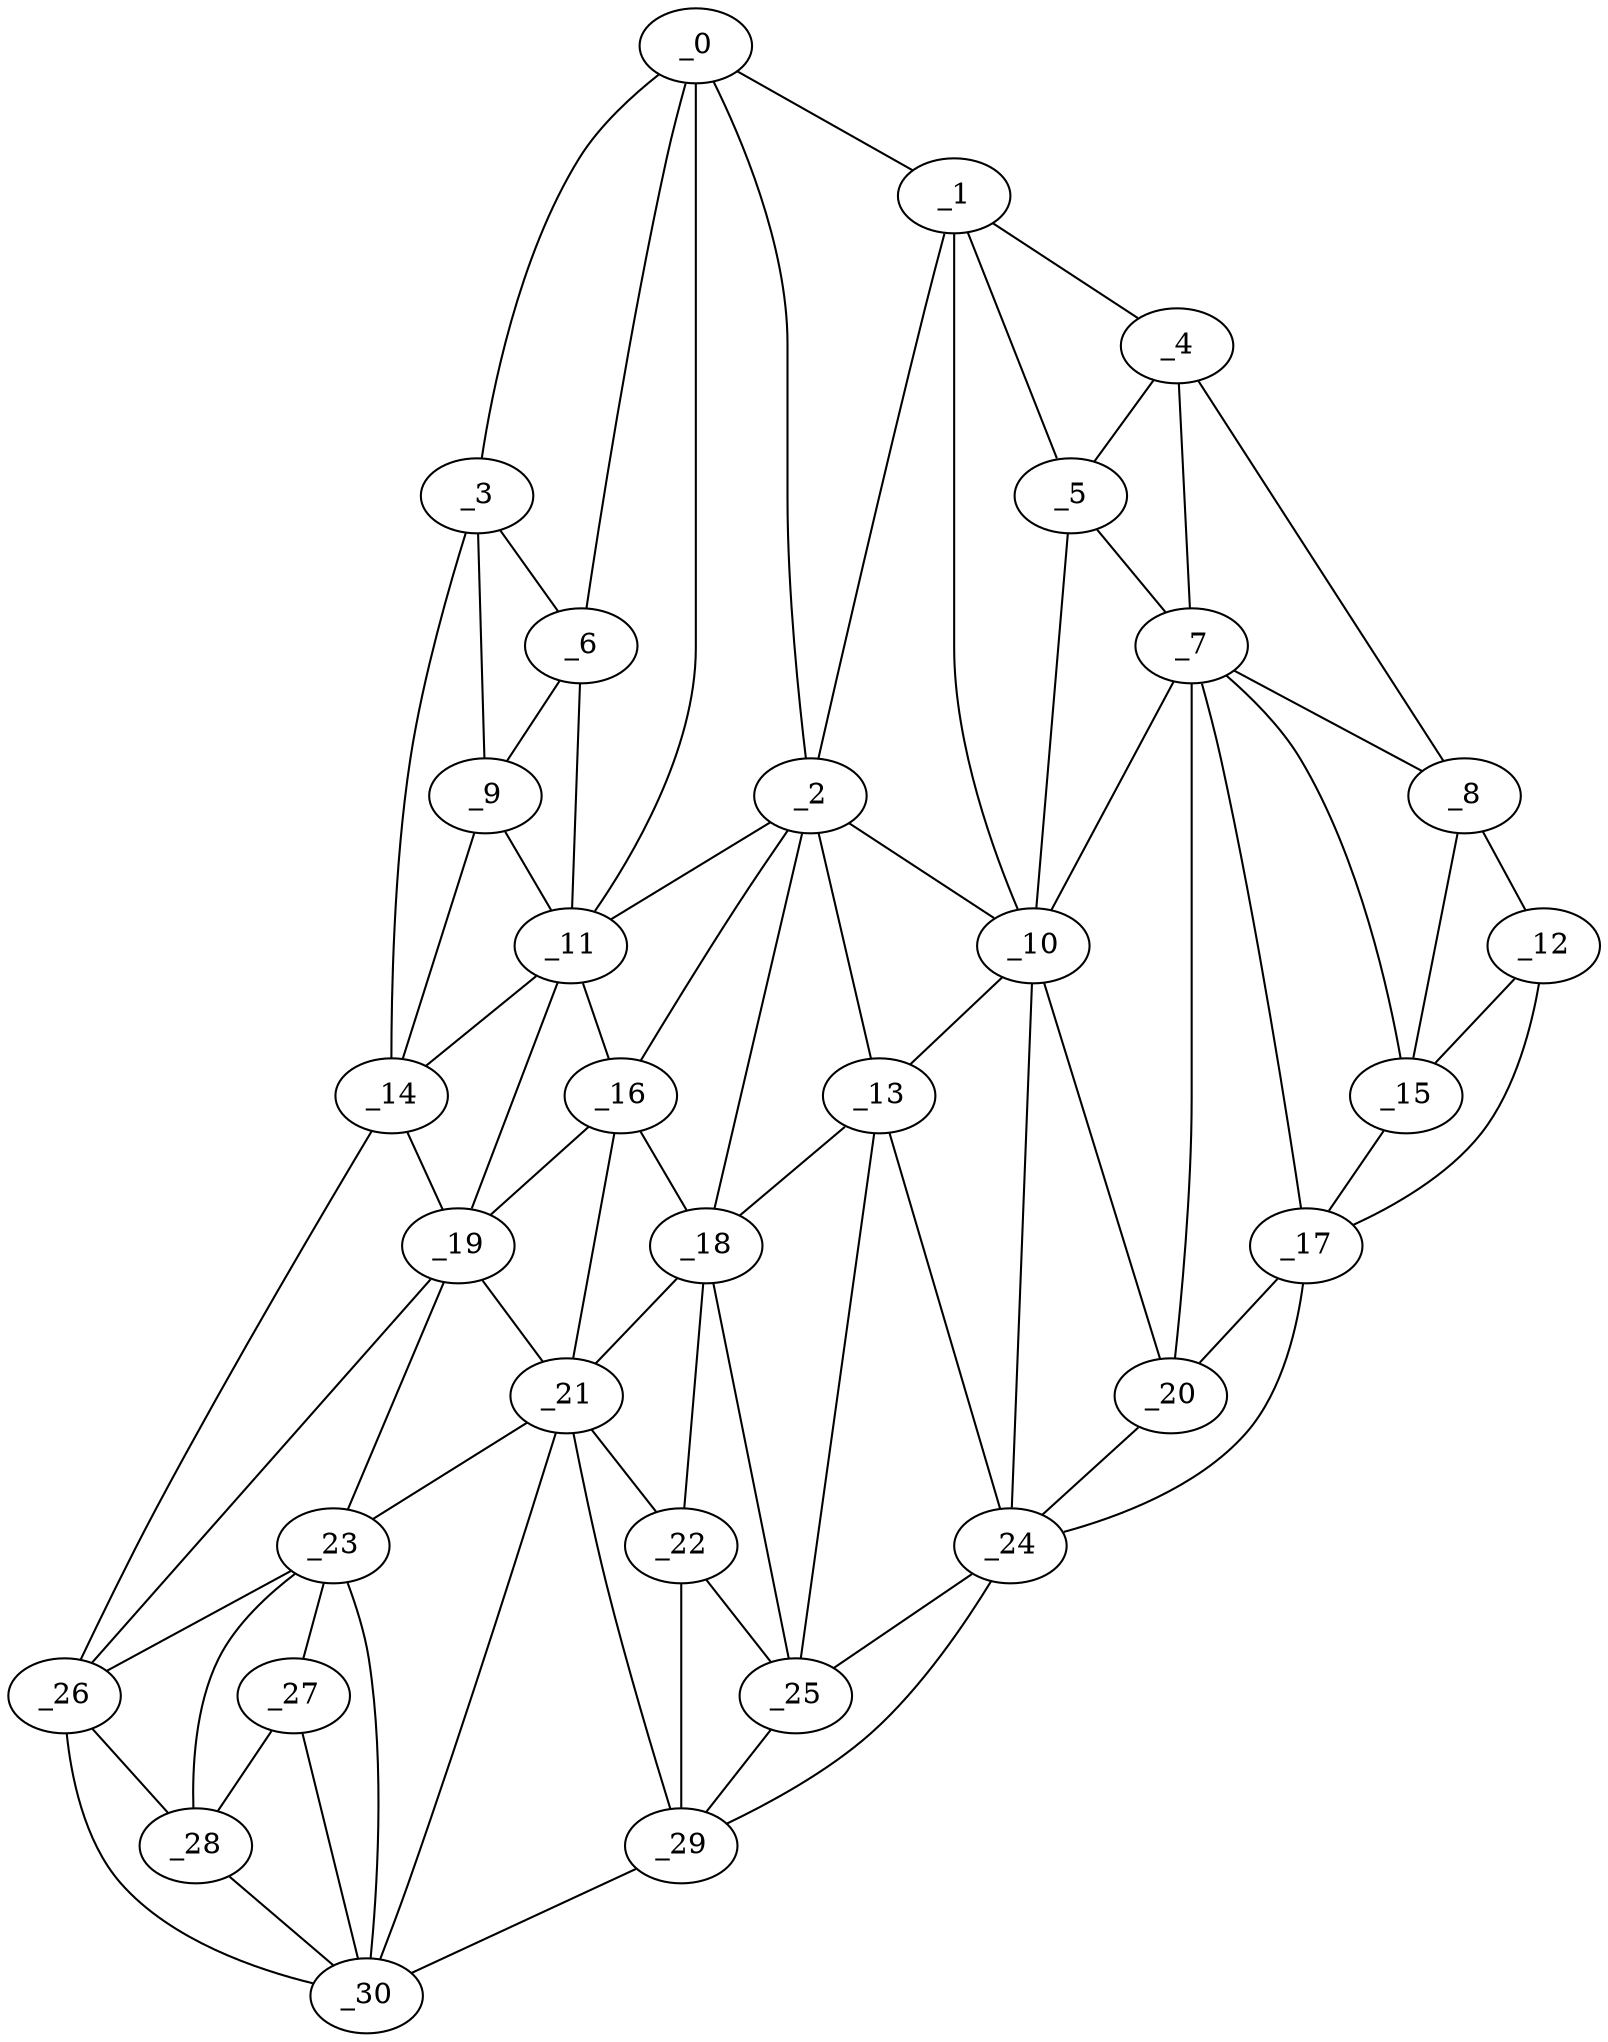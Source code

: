graph "obj93__330.gxl" {
	_0	 [x=37,
		y=9];
	_1	 [x=49,
		y=83];
	_0 -- _1	 [valence=1];
	_2	 [x=51,
		y=74];
	_0 -- _2	 [valence=2];
	_3	 [x=53,
		y=3];
	_0 -- _3	 [valence=1];
	_6	 [x=58,
		y=13];
	_0 -- _6	 [valence=1];
	_11	 [x=67,
		y=21];
	_0 -- _11	 [valence=2];
	_1 -- _2	 [valence=2];
	_4	 [x=54,
		y=106];
	_1 -- _4	 [valence=1];
	_5	 [x=57,
		y=94];
	_1 -- _5	 [valence=1];
	_10	 [x=66,
		y=80];
	_1 -- _10	 [valence=2];
	_2 -- _10	 [valence=2];
	_2 -- _11	 [valence=1];
	_13	 [x=70,
		y=69];
	_2 -- _13	 [valence=1];
	_16	 [x=74,
		y=28];
	_2 -- _16	 [valence=2];
	_18	 [x=79,
		y=53];
	_2 -- _18	 [valence=1];
	_3 -- _6	 [valence=2];
	_9	 [x=66,
		y=11];
	_3 -- _9	 [valence=2];
	_14	 [x=71,
		y=4];
	_3 -- _14	 [valence=1];
	_4 -- _5	 [valence=2];
	_7	 [x=62,
		y=99];
	_4 -- _7	 [valence=1];
	_8	 [x=62,
		y=117];
	_4 -- _8	 [valence=1];
	_5 -- _7	 [valence=1];
	_5 -- _10	 [valence=2];
	_6 -- _9	 [valence=1];
	_6 -- _11	 [valence=2];
	_7 -- _8	 [valence=2];
	_7 -- _10	 [valence=2];
	_15	 [x=73,
		y=109];
	_7 -- _15	 [valence=2];
	_17	 [x=78,
		y=103];
	_7 -- _17	 [valence=1];
	_20	 [x=83,
		y=90];
	_7 -- _20	 [valence=2];
	_12	 [x=69,
		y=121];
	_8 -- _12	 [valence=1];
	_8 -- _15	 [valence=1];
	_9 -- _11	 [valence=2];
	_9 -- _14	 [valence=1];
	_10 -- _13	 [valence=2];
	_10 -- _20	 [valence=1];
	_24	 [x=89,
		y=75];
	_10 -- _24	 [valence=2];
	_11 -- _14	 [valence=1];
	_11 -- _16	 [valence=1];
	_19	 [x=80,
		y=28];
	_11 -- _19	 [valence=2];
	_12 -- _15	 [valence=1];
	_12 -- _17	 [valence=1];
	_13 -- _18	 [valence=2];
	_13 -- _24	 [valence=2];
	_25	 [x=91,
		y=61];
	_13 -- _25	 [valence=2];
	_14 -- _19	 [valence=2];
	_26	 [x=93,
		y=11];
	_14 -- _26	 [valence=1];
	_15 -- _17	 [valence=2];
	_16 -- _18	 [valence=2];
	_16 -- _19	 [valence=2];
	_21	 [x=86,
		y=44];
	_16 -- _21	 [valence=2];
	_17 -- _20	 [valence=1];
	_17 -- _24	 [valence=1];
	_18 -- _21	 [valence=2];
	_22	 [x=87,
		y=54];
	_18 -- _22	 [valence=2];
	_18 -- _25	 [valence=1];
	_19 -- _21	 [valence=2];
	_23	 [x=88,
		y=28];
	_19 -- _23	 [valence=2];
	_19 -- _26	 [valence=2];
	_20 -- _24	 [valence=2];
	_21 -- _22	 [valence=2];
	_21 -- _23	 [valence=1];
	_29	 [x=94,
		y=49];
	_21 -- _29	 [valence=1];
	_30	 [x=96,
		y=37];
	_21 -- _30	 [valence=1];
	_22 -- _25	 [valence=2];
	_22 -- _29	 [valence=2];
	_23 -- _26	 [valence=2];
	_27	 [x=93,
		y=27];
	_23 -- _27	 [valence=1];
	_28	 [x=94,
		y=23];
	_23 -- _28	 [valence=2];
	_23 -- _30	 [valence=2];
	_24 -- _25	 [valence=1];
	_24 -- _29	 [valence=1];
	_25 -- _29	 [valence=1];
	_26 -- _28	 [valence=1];
	_26 -- _30	 [valence=1];
	_27 -- _28	 [valence=2];
	_27 -- _30	 [valence=2];
	_28 -- _30	 [valence=1];
	_29 -- _30	 [valence=1];
}
